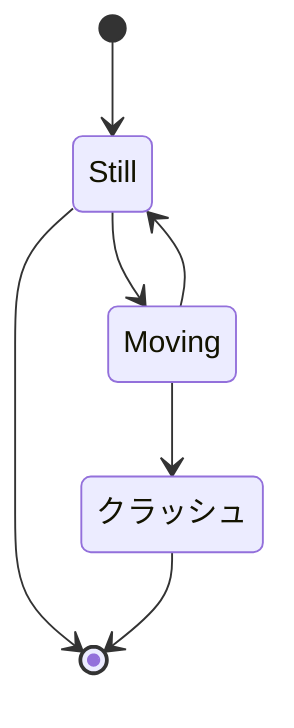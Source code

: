 stateDiagram
[*] --> Still
Still --> [*]
Still --> Moving
Moving --> Still
Moving --> クラッシュ
クラッシュ --> [*]